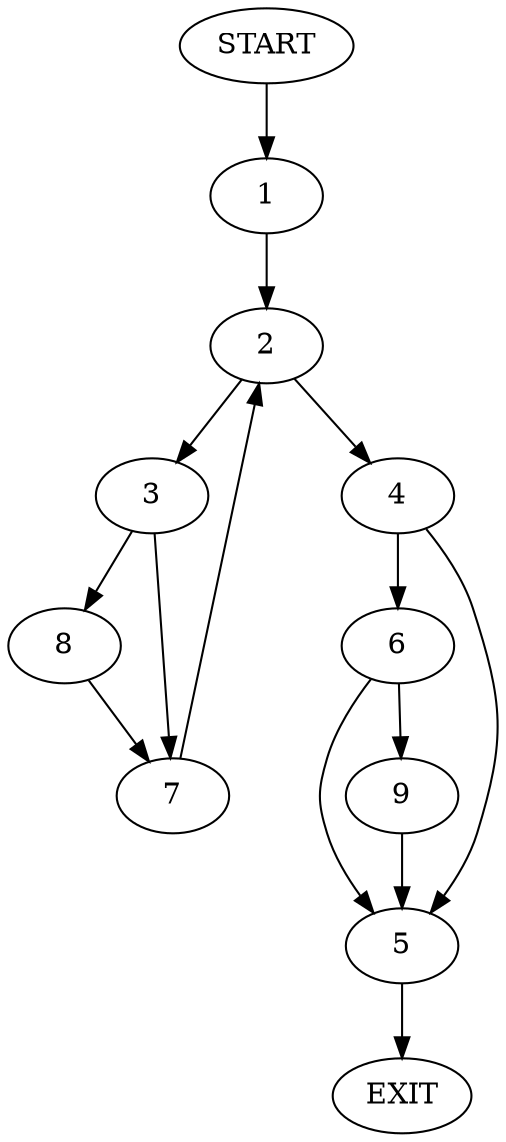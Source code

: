 digraph {
0 [label="START"]
10 [label="EXIT"]
0 -> 1
1 -> 2
2 -> 3
2 -> 4
4 -> 5
4 -> 6
3 -> 7
3 -> 8
7 -> 2
8 -> 7
6 -> 5
6 -> 9
5 -> 10
9 -> 5
}

